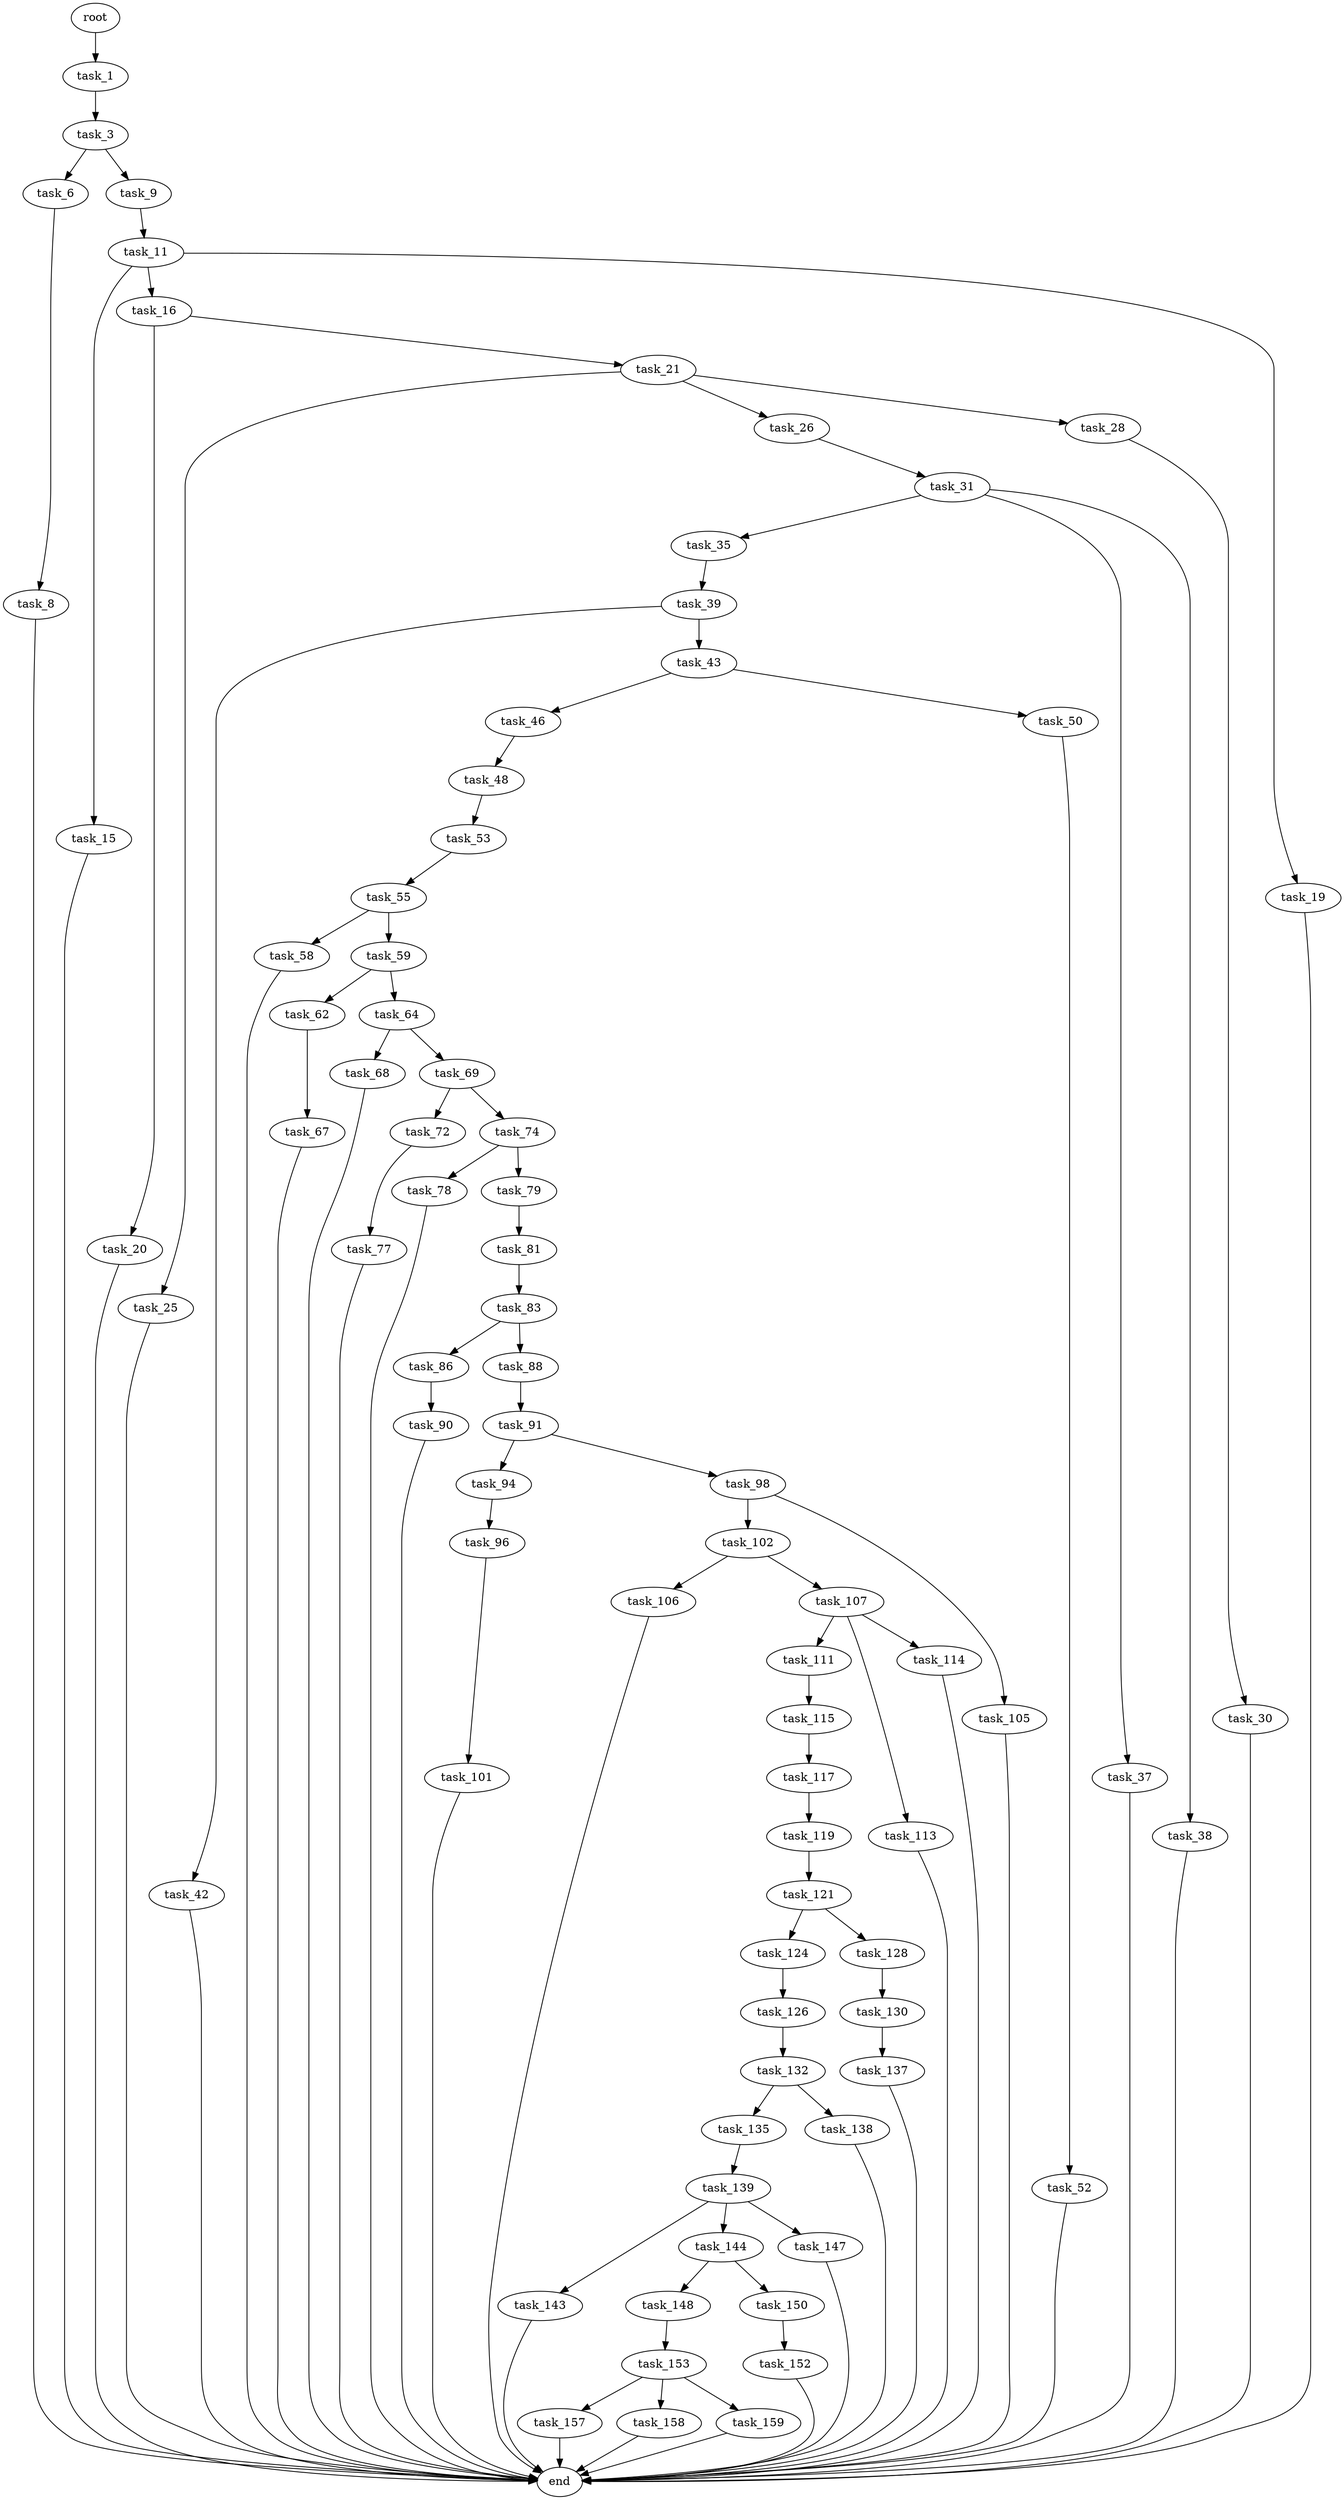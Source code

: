 digraph G {
  root [size="0.000000"];
  task_1 [size="11561641089.000000"];
  task_3 [size="6244033352.000000"];
  task_6 [size="6242208649.000000"];
  task_8 [size="28991029248.000000"];
  task_9 [size="1793441772.000000"];
  task_11 [size="12013630492.000000"];
  task_15 [size="368293445632.000000"];
  task_16 [size="1073741824000.000000"];
  task_19 [size="325379505103.000000"];
  task_20 [size="231928233984.000000"];
  task_21 [size="33843718807.000000"];
  task_25 [size="184845274275.000000"];
  task_26 [size="9904876693.000000"];
  task_28 [size="231928233984.000000"];
  task_30 [size="28991029248.000000"];
  task_31 [size="118542230016.000000"];
  task_35 [size="17895799647.000000"];
  task_37 [size="231928233984.000000"];
  task_38 [size="231928233984.000000"];
  task_39 [size="8589934592.000000"];
  task_42 [size="134217728000.000000"];
  task_43 [size="396743610358.000000"];
  task_46 [size="68719476736.000000"];
  task_48 [size="68719476736.000000"];
  task_50 [size="782757789696.000000"];
  task_52 [size="152608042835.000000"];
  task_53 [size="247229243227.000000"];
  task_55 [size="1073741824000.000000"];
  task_58 [size="28991029248.000000"];
  task_59 [size="56403031064.000000"];
  task_62 [size="8589934592.000000"];
  task_64 [size="376261576692.000000"];
  task_67 [size="10200132718.000000"];
  task_68 [size="549755813888.000000"];
  task_69 [size="7468307730.000000"];
  task_72 [size="18767400084.000000"];
  task_74 [size="2600234628.000000"];
  task_77 [size="1077770430532.000000"];
  task_78 [size="156679808920.000000"];
  task_79 [size="352007979438.000000"];
  task_81 [size="5427524874.000000"];
  task_83 [size="68719476736.000000"];
  task_86 [size="34006697882.000000"];
  task_88 [size="782757789696.000000"];
  task_90 [size="11295515560.000000"];
  task_91 [size="19019873153.000000"];
  task_94 [size="8589934592.000000"];
  task_96 [size="8589934592.000000"];
  task_98 [size="18539126782.000000"];
  task_101 [size="132601749040.000000"];
  task_102 [size="36761598230.000000"];
  task_105 [size="15595516740.000000"];
  task_106 [size="8589934592.000000"];
  task_107 [size="1766520893.000000"];
  task_111 [size="90868486129.000000"];
  task_113 [size="442148436518.000000"];
  task_114 [size="231928233984.000000"];
  task_115 [size="43299402760.000000"];
  task_117 [size="134217728000.000000"];
  task_119 [size="549755813888.000000"];
  task_121 [size="782757789696.000000"];
  task_124 [size="652845765500.000000"];
  task_126 [size="158057897962.000000"];
  task_128 [size="10398319945.000000"];
  task_130 [size="642062621403.000000"];
  task_132 [size="925598407207.000000"];
  task_135 [size="955186444647.000000"];
  task_137 [size="368293445632.000000"];
  task_138 [size="23795279607.000000"];
  task_139 [size="107797516181.000000"];
  task_143 [size="24146359384.000000"];
  task_144 [size="231928233984.000000"];
  task_147 [size="1705399408.000000"];
  task_148 [size="9412280945.000000"];
  task_150 [size="1073741824000.000000"];
  task_152 [size="496177414748.000000"];
  task_153 [size="22597034794.000000"];
  task_157 [size="57592811521.000000"];
  task_158 [size="4616869814.000000"];
  task_159 [size="12456596314.000000"];
  end [size="0.000000"];

  root -> task_1 [size="1.000000"];
  task_1 -> task_3 [size="536870912.000000"];
  task_3 -> task_6 [size="209715200.000000"];
  task_3 -> task_9 [size="209715200.000000"];
  task_6 -> task_8 [size="411041792.000000"];
  task_8 -> end [size="1.000000"];
  task_9 -> task_11 [size="33554432.000000"];
  task_11 -> task_15 [size="301989888.000000"];
  task_11 -> task_16 [size="301989888.000000"];
  task_11 -> task_19 [size="301989888.000000"];
  task_15 -> end [size="1.000000"];
  task_16 -> task_20 [size="838860800.000000"];
  task_16 -> task_21 [size="838860800.000000"];
  task_19 -> end [size="1.000000"];
  task_20 -> end [size="1.000000"];
  task_21 -> task_25 [size="75497472.000000"];
  task_21 -> task_26 [size="75497472.000000"];
  task_21 -> task_28 [size="75497472.000000"];
  task_25 -> end [size="1.000000"];
  task_26 -> task_31 [size="411041792.000000"];
  task_28 -> task_30 [size="301989888.000000"];
  task_30 -> end [size="1.000000"];
  task_31 -> task_35 [size="536870912.000000"];
  task_31 -> task_37 [size="536870912.000000"];
  task_31 -> task_38 [size="536870912.000000"];
  task_35 -> task_39 [size="301989888.000000"];
  task_37 -> end [size="1.000000"];
  task_38 -> end [size="1.000000"];
  task_39 -> task_42 [size="33554432.000000"];
  task_39 -> task_43 [size="33554432.000000"];
  task_42 -> end [size="1.000000"];
  task_43 -> task_46 [size="411041792.000000"];
  task_43 -> task_50 [size="411041792.000000"];
  task_46 -> task_48 [size="134217728.000000"];
  task_48 -> task_53 [size="134217728.000000"];
  task_50 -> task_52 [size="679477248.000000"];
  task_52 -> end [size="1.000000"];
  task_53 -> task_55 [size="838860800.000000"];
  task_55 -> task_58 [size="838860800.000000"];
  task_55 -> task_59 [size="838860800.000000"];
  task_58 -> end [size="1.000000"];
  task_59 -> task_62 [size="75497472.000000"];
  task_59 -> task_64 [size="75497472.000000"];
  task_62 -> task_67 [size="33554432.000000"];
  task_64 -> task_68 [size="536870912.000000"];
  task_64 -> task_69 [size="536870912.000000"];
  task_67 -> end [size="1.000000"];
  task_68 -> end [size="1.000000"];
  task_69 -> task_72 [size="536870912.000000"];
  task_69 -> task_74 [size="536870912.000000"];
  task_72 -> task_77 [size="838860800.000000"];
  task_74 -> task_78 [size="75497472.000000"];
  task_74 -> task_79 [size="75497472.000000"];
  task_77 -> end [size="1.000000"];
  task_78 -> end [size="1.000000"];
  task_79 -> task_81 [size="301989888.000000"];
  task_81 -> task_83 [size="301989888.000000"];
  task_83 -> task_86 [size="134217728.000000"];
  task_83 -> task_88 [size="134217728.000000"];
  task_86 -> task_90 [size="75497472.000000"];
  task_88 -> task_91 [size="679477248.000000"];
  task_90 -> end [size="1.000000"];
  task_91 -> task_94 [size="838860800.000000"];
  task_91 -> task_98 [size="838860800.000000"];
  task_94 -> task_96 [size="33554432.000000"];
  task_96 -> task_101 [size="33554432.000000"];
  task_98 -> task_102 [size="679477248.000000"];
  task_98 -> task_105 [size="679477248.000000"];
  task_101 -> end [size="1.000000"];
  task_102 -> task_106 [size="838860800.000000"];
  task_102 -> task_107 [size="838860800.000000"];
  task_105 -> end [size="1.000000"];
  task_106 -> end [size="1.000000"];
  task_107 -> task_111 [size="134217728.000000"];
  task_107 -> task_113 [size="134217728.000000"];
  task_107 -> task_114 [size="134217728.000000"];
  task_111 -> task_115 [size="209715200.000000"];
  task_113 -> end [size="1.000000"];
  task_114 -> end [size="1.000000"];
  task_115 -> task_117 [size="33554432.000000"];
  task_117 -> task_119 [size="209715200.000000"];
  task_119 -> task_121 [size="536870912.000000"];
  task_121 -> task_124 [size="679477248.000000"];
  task_121 -> task_128 [size="679477248.000000"];
  task_124 -> task_126 [size="838860800.000000"];
  task_126 -> task_132 [size="679477248.000000"];
  task_128 -> task_130 [size="411041792.000000"];
  task_130 -> task_137 [size="838860800.000000"];
  task_132 -> task_135 [size="838860800.000000"];
  task_132 -> task_138 [size="838860800.000000"];
  task_135 -> task_139 [size="838860800.000000"];
  task_137 -> end [size="1.000000"];
  task_138 -> end [size="1.000000"];
  task_139 -> task_143 [size="75497472.000000"];
  task_139 -> task_144 [size="75497472.000000"];
  task_139 -> task_147 [size="75497472.000000"];
  task_143 -> end [size="1.000000"];
  task_144 -> task_148 [size="301989888.000000"];
  task_144 -> task_150 [size="301989888.000000"];
  task_147 -> end [size="1.000000"];
  task_148 -> task_153 [size="209715200.000000"];
  task_150 -> task_152 [size="838860800.000000"];
  task_152 -> end [size="1.000000"];
  task_153 -> task_157 [size="536870912.000000"];
  task_153 -> task_158 [size="536870912.000000"];
  task_153 -> task_159 [size="536870912.000000"];
  task_157 -> end [size="1.000000"];
  task_158 -> end [size="1.000000"];
  task_159 -> end [size="1.000000"];
}
